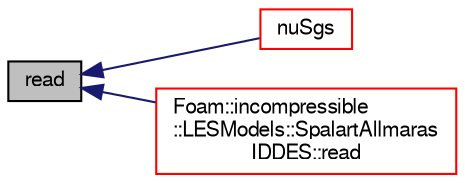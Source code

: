 digraph "read"
{
  bgcolor="transparent";
  edge [fontname="FreeSans",fontsize="10",labelfontname="FreeSans",labelfontsize="10"];
  node [fontname="FreeSans",fontsize="10",shape=record];
  rankdir="LR";
  Node5975 [label="read",height=0.2,width=0.4,color="black", fillcolor="grey75", style="filled", fontcolor="black"];
  Node5975 -> Node5976 [dir="back",color="midnightblue",fontsize="10",style="solid",fontname="FreeSans"];
  Node5976 [label="nuSgs",height=0.2,width=0.4,color="red",URL="$a30902.html#abde47ef2bb39f49cb72a765c4fd8cc3c",tooltip="Return SGS viscosity. "];
  Node5975 -> Node5980 [dir="back",color="midnightblue",fontsize="10",style="solid",fontname="FreeSans"];
  Node5980 [label="Foam::incompressible\l::LESModels::SpalartAllmaras\lIDDES::read",height=0.2,width=0.4,color="red",URL="$a30914.html#af816873151ddb0126e98bb2f914d8ed5",tooltip="Read LESProperties dictionary. "];
}
